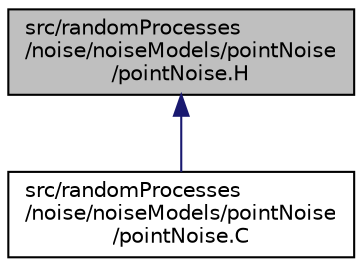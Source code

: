 digraph "src/randomProcesses/noise/noiseModels/pointNoise/pointNoise.H"
{
  bgcolor="transparent";
  edge [fontname="Helvetica",fontsize="10",labelfontname="Helvetica",labelfontsize="10"];
  node [fontname="Helvetica",fontsize="10",shape=record];
  Node1 [label="src/randomProcesses\l/noise/noiseModels/pointNoise\l/pointNoise.H",height=0.2,width=0.4,color="black", fillcolor="grey75", style="filled" fontcolor="black"];
  Node1 -> Node2 [dir="back",color="midnightblue",fontsize="10",style="solid",fontname="Helvetica"];
  Node2 [label="src/randomProcesses\l/noise/noiseModels/pointNoise\l/pointNoise.C",height=0.2,width=0.4,color="black",URL="$pointNoise_8C.html"];
}
